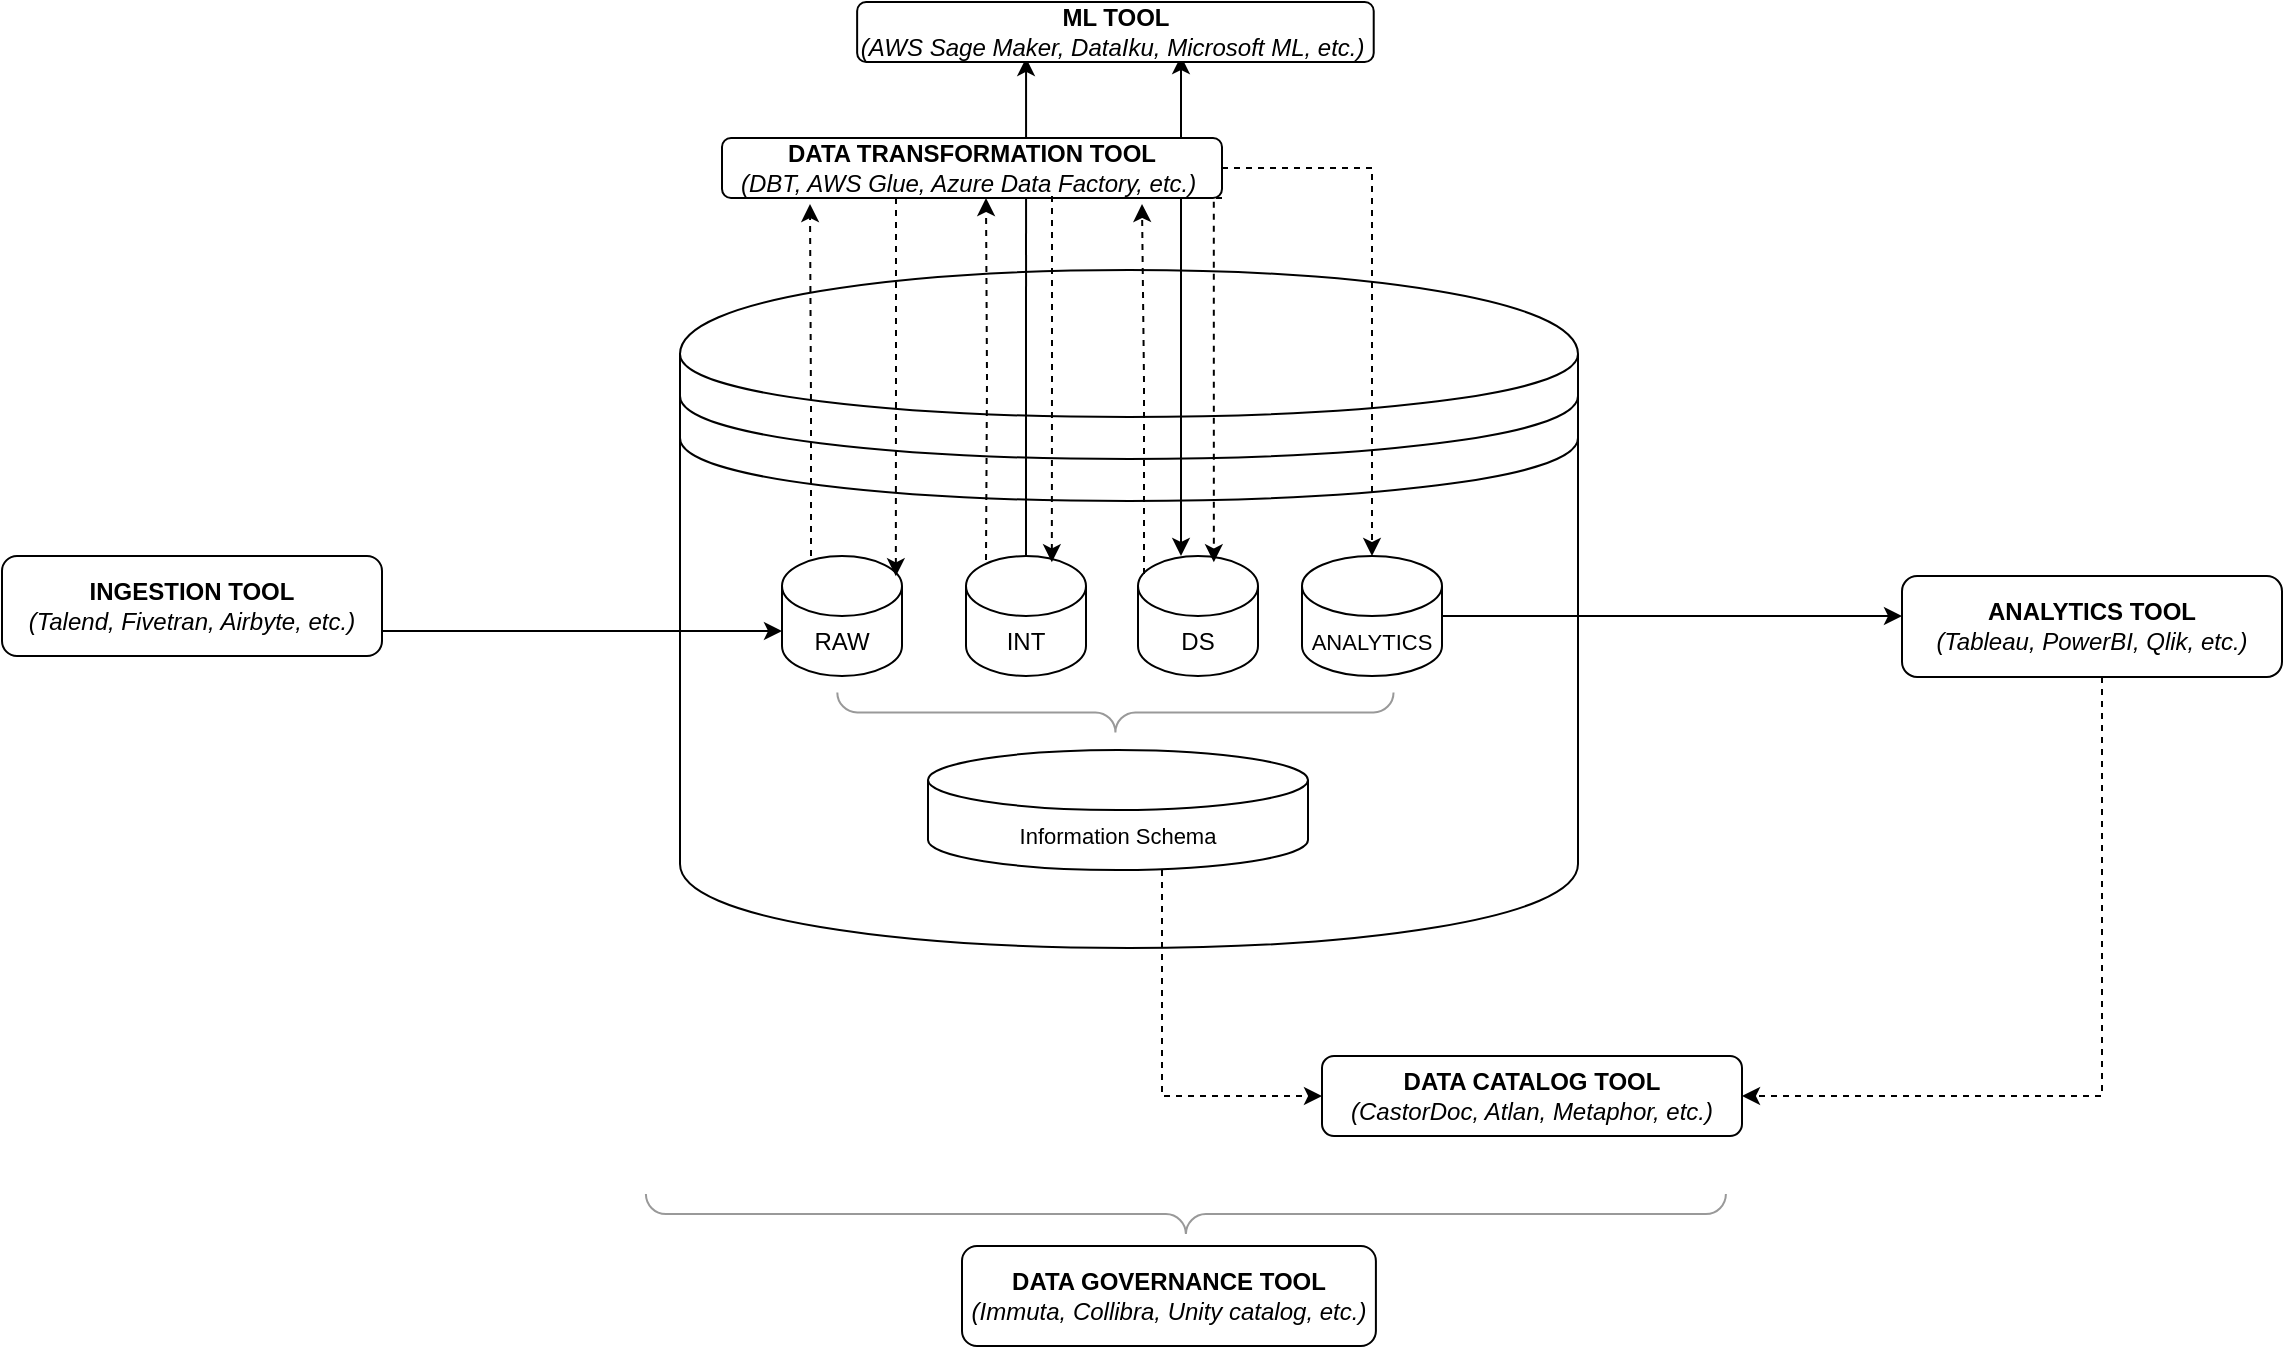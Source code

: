 <mxfile version="24.7.13">
  <diagram name="Page-1" id="sB4ivtMYAq3RFBaZafdZ">
    <mxGraphModel dx="2006" dy="1818" grid="1" gridSize="10" guides="1" tooltips="1" connect="1" arrows="1" fold="1" page="1" pageScale="1" pageWidth="827" pageHeight="1169" math="0" shadow="0">
      <root>
        <mxCell id="0" />
        <mxCell id="1" parent="0" />
        <mxCell id="HJSzp3PwRER_vaFQBzzB-30" value="" style="endArrow=classic;startArrow=classic;html=1;rounded=0;" edge="1" parent="1">
          <mxGeometry width="50" height="50" relative="1" as="geometry">
            <mxPoint x="439.5" y="240" as="sourcePoint" />
            <mxPoint x="439.5" y="-10" as="targetPoint" />
          </mxGeometry>
        </mxCell>
        <mxCell id="HJSzp3PwRER_vaFQBzzB-29" style="edgeStyle=orthogonalEdgeStyle;rounded=0;orthogonalLoop=1;jettySize=auto;html=1;exitX=0.5;exitY=0;exitDx=0;exitDy=0;exitPerimeter=0;entryX=0.327;entryY=0.933;entryDx=0;entryDy=0;entryPerimeter=0;" edge="1" parent="1" source="HJSzp3PwRER_vaFQBzzB-2" target="HJSzp3PwRER_vaFQBzzB-28">
          <mxGeometry relative="1" as="geometry" />
        </mxCell>
        <mxCell id="HJSzp3PwRER_vaFQBzzB-6" value="" style="shape=datastore;whiteSpace=wrap;html=1;fillColor=none;" vertex="1" parent="1">
          <mxGeometry x="189" y="97" width="449" height="339" as="geometry" />
        </mxCell>
        <mxCell id="HJSzp3PwRER_vaFQBzzB-21" style="edgeStyle=orthogonalEdgeStyle;rounded=0;orthogonalLoop=1;jettySize=auto;html=1;entryX=0.176;entryY=1.1;entryDx=0;entryDy=0;dashed=1;entryPerimeter=0;" edge="1" parent="1" target="HJSzp3PwRER_vaFQBzzB-19">
          <mxGeometry relative="1" as="geometry">
            <mxPoint x="254.5" y="240" as="sourcePoint" />
            <mxPoint x="254.5" y="90" as="targetPoint" />
            <Array as="points">
              <mxPoint x="255" y="165" />
            </Array>
          </mxGeometry>
        </mxCell>
        <mxCell id="HJSzp3PwRER_vaFQBzzB-1" value="RAW" style="shape=cylinder3;whiteSpace=wrap;html=1;boundedLbl=1;backgroundOutline=1;size=15;" vertex="1" parent="1">
          <mxGeometry x="240" y="240" width="60" height="60" as="geometry" />
        </mxCell>
        <mxCell id="HJSzp3PwRER_vaFQBzzB-2" value="INT" style="shape=cylinder3;whiteSpace=wrap;html=1;boundedLbl=1;backgroundOutline=1;size=15;" vertex="1" parent="1">
          <mxGeometry x="332" y="240" width="60" height="60" as="geometry" />
        </mxCell>
        <mxCell id="HJSzp3PwRER_vaFQBzzB-3" value="DS" style="shape=cylinder3;whiteSpace=wrap;html=1;boundedLbl=1;backgroundOutline=1;size=15;" vertex="1" parent="1">
          <mxGeometry x="418" y="240" width="60" height="60" as="geometry" />
        </mxCell>
        <mxCell id="HJSzp3PwRER_vaFQBzzB-16" style="edgeStyle=orthogonalEdgeStyle;rounded=0;orthogonalLoop=1;jettySize=auto;html=1;" edge="1" parent="1" source="HJSzp3PwRER_vaFQBzzB-4" target="HJSzp3PwRER_vaFQBzzB-15">
          <mxGeometry relative="1" as="geometry">
            <Array as="points">
              <mxPoint x="710" y="270" />
              <mxPoint x="710" y="270" />
            </Array>
          </mxGeometry>
        </mxCell>
        <mxCell id="HJSzp3PwRER_vaFQBzzB-4" value="&lt;font style=&quot;font-size: 11px;&quot;&gt;ANALYTICS&lt;/font&gt;" style="shape=cylinder3;whiteSpace=wrap;html=1;boundedLbl=1;backgroundOutline=1;size=15;" vertex="1" parent="1">
          <mxGeometry x="500" y="240" width="70" height="60" as="geometry" />
        </mxCell>
        <mxCell id="HJSzp3PwRER_vaFQBzzB-13" style="edgeStyle=orthogonalEdgeStyle;rounded=0;orthogonalLoop=1;jettySize=auto;html=1;entryX=0;entryY=0.5;entryDx=0;entryDy=0;dashed=1;" edge="1" parent="1" source="HJSzp3PwRER_vaFQBzzB-5" target="HJSzp3PwRER_vaFQBzzB-12">
          <mxGeometry relative="1" as="geometry">
            <Array as="points">
              <mxPoint x="430" y="510" />
            </Array>
          </mxGeometry>
        </mxCell>
        <mxCell id="HJSzp3PwRER_vaFQBzzB-5" value="&lt;font style=&quot;font-size: 11px;&quot;&gt;Information Schema&lt;/font&gt;" style="shape=cylinder3;whiteSpace=wrap;html=1;boundedLbl=1;backgroundOutline=1;size=15;" vertex="1" parent="1">
          <mxGeometry x="313" y="337" width="190" height="60" as="geometry" />
        </mxCell>
        <mxCell id="HJSzp3PwRER_vaFQBzzB-7" value="&lt;b&gt;INGESTION TOOL&lt;/b&gt;&lt;div&gt;&lt;i&gt;(Talend, Fivetran, Airbyte, etc.)&lt;/i&gt;&lt;/div&gt;" style="rounded=1;whiteSpace=wrap;html=1;" vertex="1" parent="1">
          <mxGeometry x="-150" y="240" width="190" height="50" as="geometry" />
        </mxCell>
        <mxCell id="HJSzp3PwRER_vaFQBzzB-10" style="edgeStyle=orthogonalEdgeStyle;rounded=0;orthogonalLoop=1;jettySize=auto;html=1;entryX=0;entryY=0;entryDx=0;entryDy=37.5;entryPerimeter=0;" edge="1" parent="1" source="HJSzp3PwRER_vaFQBzzB-7" target="HJSzp3PwRER_vaFQBzzB-1">
          <mxGeometry relative="1" as="geometry">
            <Array as="points">
              <mxPoint x="140" y="278" />
            </Array>
          </mxGeometry>
        </mxCell>
        <mxCell id="HJSzp3PwRER_vaFQBzzB-11" value="" style="labelPosition=right;align=left;strokeWidth=1;shape=mxgraph.mockup.markup.curlyBrace;html=1;shadow=0;dashed=0;strokeColor=#999999;direction=north;rotation=-90;" vertex="1" parent="1">
          <mxGeometry x="396.71" y="179.16" width="20" height="278.11" as="geometry" />
        </mxCell>
        <mxCell id="HJSzp3PwRER_vaFQBzzB-12" value="&lt;b&gt;DATA CATALOG TOOL&lt;/b&gt;&lt;div&gt;&lt;i&gt;(CastorDoc, Atlan, Metaphor, etc.)&lt;/i&gt;&lt;/div&gt;" style="rounded=1;whiteSpace=wrap;html=1;" vertex="1" parent="1">
          <mxGeometry x="510" y="490" width="210" height="40" as="geometry" />
        </mxCell>
        <mxCell id="HJSzp3PwRER_vaFQBzzB-17" style="edgeStyle=orthogonalEdgeStyle;rounded=0;orthogonalLoop=1;jettySize=auto;html=1;entryX=1;entryY=0.5;entryDx=0;entryDy=0;dashed=1;" edge="1" parent="1" source="HJSzp3PwRER_vaFQBzzB-15" target="HJSzp3PwRER_vaFQBzzB-12">
          <mxGeometry relative="1" as="geometry">
            <Array as="points">
              <mxPoint x="900" y="510" />
            </Array>
          </mxGeometry>
        </mxCell>
        <mxCell id="HJSzp3PwRER_vaFQBzzB-15" value="&lt;b&gt;ANALYTICS TOOL&lt;/b&gt;&lt;div&gt;&lt;i&gt;(Tableau, PowerBI, Qlik, etc.)&lt;/i&gt;&lt;/div&gt;" style="rounded=1;whiteSpace=wrap;html=1;" vertex="1" parent="1">
          <mxGeometry x="800" y="250" width="190" height="50.5" as="geometry" />
        </mxCell>
        <mxCell id="HJSzp3PwRER_vaFQBzzB-27" style="edgeStyle=orthogonalEdgeStyle;rounded=0;orthogonalLoop=1;jettySize=auto;html=1;dashed=1;" edge="1" parent="1" source="HJSzp3PwRER_vaFQBzzB-19" target="HJSzp3PwRER_vaFQBzzB-4">
          <mxGeometry relative="1" as="geometry" />
        </mxCell>
        <mxCell id="HJSzp3PwRER_vaFQBzzB-22" style="edgeStyle=orthogonalEdgeStyle;rounded=0;orthogonalLoop=1;jettySize=auto;html=1;entryX=0.528;entryY=1;entryDx=0;entryDy=0;dashed=1;entryPerimeter=0;" edge="1" parent="1" target="HJSzp3PwRER_vaFQBzzB-19">
          <mxGeometry relative="1" as="geometry">
            <mxPoint x="342" y="242" as="sourcePoint" />
            <mxPoint x="342" y="92" as="targetPoint" />
            <Array as="points" />
          </mxGeometry>
        </mxCell>
        <mxCell id="HJSzp3PwRER_vaFQBzzB-19" value="&lt;b&gt;DATA TRANSFORMATION TOOL&lt;/b&gt;&lt;div&gt;&lt;i&gt;(DBT, AWS Glue, Azure Data Factory, etc.)&amp;nbsp;&lt;/i&gt;&lt;/div&gt;" style="rounded=1;whiteSpace=wrap;html=1;" vertex="1" parent="1">
          <mxGeometry x="210" y="31" width="250" height="30" as="geometry" />
        </mxCell>
        <mxCell id="HJSzp3PwRER_vaFQBzzB-23" style="edgeStyle=orthogonalEdgeStyle;rounded=0;orthogonalLoop=1;jettySize=auto;html=1;entryX=0.88;entryY=1.1;entryDx=0;entryDy=0;dashed=1;entryPerimeter=0;exitX=0.05;exitY=0.15;exitDx=0;exitDy=0;exitPerimeter=0;" edge="1" parent="1" source="HJSzp3PwRER_vaFQBzzB-3">
          <mxGeometry relative="1" as="geometry">
            <mxPoint x="420" y="240" as="sourcePoint" />
            <mxPoint x="420" y="64" as="targetPoint" />
            <Array as="points" />
          </mxGeometry>
        </mxCell>
        <mxCell id="HJSzp3PwRER_vaFQBzzB-24" style="edgeStyle=orthogonalEdgeStyle;rounded=0;orthogonalLoop=1;jettySize=auto;html=1;entryX=0.325;entryY=0.44;entryDx=0;entryDy=0;entryPerimeter=0;dashed=1;exitX=0.348;exitY=1;exitDx=0;exitDy=0;exitPerimeter=0;" edge="1" parent="1" source="HJSzp3PwRER_vaFQBzzB-19">
          <mxGeometry relative="1" as="geometry">
            <mxPoint x="297" y="70" as="sourcePoint" />
            <mxPoint x="296.925" y="250.16" as="targetPoint" />
          </mxGeometry>
        </mxCell>
        <mxCell id="HJSzp3PwRER_vaFQBzzB-25" style="edgeStyle=orthogonalEdgeStyle;rounded=0;orthogonalLoop=1;jettySize=auto;html=1;entryX=0.325;entryY=0.44;entryDx=0;entryDy=0;entryPerimeter=0;dashed=1;exitX=0.66;exitY=0.967;exitDx=0;exitDy=0;exitPerimeter=0;" edge="1" parent="1" source="HJSzp3PwRER_vaFQBzzB-19">
          <mxGeometry relative="1" as="geometry">
            <mxPoint x="375" y="96" as="sourcePoint" />
            <mxPoint x="374.925" y="243.16" as="targetPoint" />
          </mxGeometry>
        </mxCell>
        <mxCell id="HJSzp3PwRER_vaFQBzzB-26" style="edgeStyle=orthogonalEdgeStyle;rounded=0;orthogonalLoop=1;jettySize=auto;html=1;entryX=0.325;entryY=0.44;entryDx=0;entryDy=0;entryPerimeter=0;dashed=1;exitX=1;exitY=1;exitDx=0;exitDy=0;" edge="1" parent="1" source="HJSzp3PwRER_vaFQBzzB-19">
          <mxGeometry relative="1" as="geometry">
            <mxPoint x="456" y="89" as="sourcePoint" />
            <mxPoint x="455.925" y="243.16" as="targetPoint" />
            <Array as="points">
              <mxPoint x="456" y="61" />
            </Array>
          </mxGeometry>
        </mxCell>
        <mxCell id="HJSzp3PwRER_vaFQBzzB-28" value="&lt;b&gt;ML TOOL&lt;/b&gt;&lt;div&gt;&lt;i&gt;(AWS Sage Maker, DataIku, Microsoft ML, etc.)&amp;nbsp;&lt;/i&gt;&lt;/div&gt;" style="rounded=1;whiteSpace=wrap;html=1;" vertex="1" parent="1">
          <mxGeometry x="277.57" y="-37" width="258.29" height="30" as="geometry" />
        </mxCell>
        <mxCell id="HJSzp3PwRER_vaFQBzzB-31" value="" style="labelPosition=right;align=left;strokeWidth=1;shape=mxgraph.mockup.markup.curlyBrace;html=1;shadow=0;dashed=0;strokeColor=#999999;direction=north;rotation=-90;" vertex="1" parent="1">
          <mxGeometry x="431.95" y="299.05" width="20" height="540" as="geometry" />
        </mxCell>
        <mxCell id="HJSzp3PwRER_vaFQBzzB-32" value="&lt;b&gt;DATA GOVERNANCE TOOL&lt;/b&gt;&lt;div&gt;&lt;i&gt;(Immuta, Collibra, Unity catalog, etc.)&lt;/i&gt;&lt;/div&gt;" style="rounded=1;whiteSpace=wrap;html=1;" vertex="1" parent="1">
          <mxGeometry x="330" y="585" width="206.95" height="50" as="geometry" />
        </mxCell>
      </root>
    </mxGraphModel>
  </diagram>
</mxfile>
